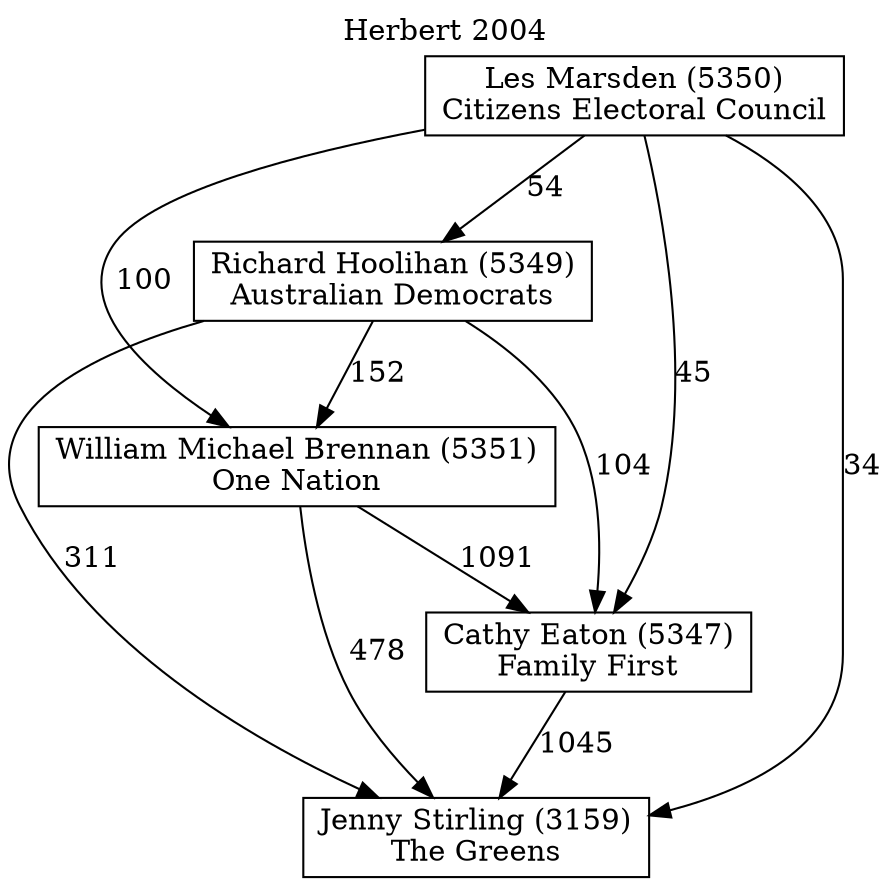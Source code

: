 // House preference flow
digraph "Jenny Stirling (3159)_Herbert_2004" {
	graph [label="Herbert 2004" labelloc=t mclimit=10]
	node [shape=box]
	"Jenny Stirling (3159)" [label="Jenny Stirling (3159)
The Greens"]
	"Cathy Eaton (5347)" [label="Cathy Eaton (5347)
Family First"]
	"William Michael Brennan (5351)" [label="William Michael Brennan (5351)
One Nation"]
	"Richard Hoolihan (5349)" [label="Richard Hoolihan (5349)
Australian Democrats"]
	"Les Marsden (5350)" [label="Les Marsden (5350)
Citizens Electoral Council"]
	"Jenny Stirling (3159)" [label="Jenny Stirling (3159)
The Greens"]
	"William Michael Brennan (5351)" [label="William Michael Brennan (5351)
One Nation"]
	"Richard Hoolihan (5349)" [label="Richard Hoolihan (5349)
Australian Democrats"]
	"Les Marsden (5350)" [label="Les Marsden (5350)
Citizens Electoral Council"]
	"Jenny Stirling (3159)" [label="Jenny Stirling (3159)
The Greens"]
	"Richard Hoolihan (5349)" [label="Richard Hoolihan (5349)
Australian Democrats"]
	"Les Marsden (5350)" [label="Les Marsden (5350)
Citizens Electoral Council"]
	"Jenny Stirling (3159)" [label="Jenny Stirling (3159)
The Greens"]
	"Les Marsden (5350)" [label="Les Marsden (5350)
Citizens Electoral Council"]
	"Les Marsden (5350)" [label="Les Marsden (5350)
Citizens Electoral Council"]
	"Richard Hoolihan (5349)" [label="Richard Hoolihan (5349)
Australian Democrats"]
	"Les Marsden (5350)" [label="Les Marsden (5350)
Citizens Electoral Council"]
	"Les Marsden (5350)" [label="Les Marsden (5350)
Citizens Electoral Council"]
	"William Michael Brennan (5351)" [label="William Michael Brennan (5351)
One Nation"]
	"Richard Hoolihan (5349)" [label="Richard Hoolihan (5349)
Australian Democrats"]
	"Les Marsden (5350)" [label="Les Marsden (5350)
Citizens Electoral Council"]
	"William Michael Brennan (5351)" [label="William Michael Brennan (5351)
One Nation"]
	"Les Marsden (5350)" [label="Les Marsden (5350)
Citizens Electoral Council"]
	"Les Marsden (5350)" [label="Les Marsden (5350)
Citizens Electoral Council"]
	"Richard Hoolihan (5349)" [label="Richard Hoolihan (5349)
Australian Democrats"]
	"Les Marsden (5350)" [label="Les Marsden (5350)
Citizens Electoral Council"]
	"Les Marsden (5350)" [label="Les Marsden (5350)
Citizens Electoral Council"]
	"Cathy Eaton (5347)" [label="Cathy Eaton (5347)
Family First"]
	"William Michael Brennan (5351)" [label="William Michael Brennan (5351)
One Nation"]
	"Richard Hoolihan (5349)" [label="Richard Hoolihan (5349)
Australian Democrats"]
	"Les Marsden (5350)" [label="Les Marsden (5350)
Citizens Electoral Council"]
	"Cathy Eaton (5347)" [label="Cathy Eaton (5347)
Family First"]
	"Richard Hoolihan (5349)" [label="Richard Hoolihan (5349)
Australian Democrats"]
	"Les Marsden (5350)" [label="Les Marsden (5350)
Citizens Electoral Council"]
	"Cathy Eaton (5347)" [label="Cathy Eaton (5347)
Family First"]
	"Les Marsden (5350)" [label="Les Marsden (5350)
Citizens Electoral Council"]
	"Les Marsden (5350)" [label="Les Marsden (5350)
Citizens Electoral Council"]
	"Richard Hoolihan (5349)" [label="Richard Hoolihan (5349)
Australian Democrats"]
	"Les Marsden (5350)" [label="Les Marsden (5350)
Citizens Electoral Council"]
	"Les Marsden (5350)" [label="Les Marsden (5350)
Citizens Electoral Council"]
	"William Michael Brennan (5351)" [label="William Michael Brennan (5351)
One Nation"]
	"Richard Hoolihan (5349)" [label="Richard Hoolihan (5349)
Australian Democrats"]
	"Les Marsden (5350)" [label="Les Marsden (5350)
Citizens Electoral Council"]
	"William Michael Brennan (5351)" [label="William Michael Brennan (5351)
One Nation"]
	"Les Marsden (5350)" [label="Les Marsden (5350)
Citizens Electoral Council"]
	"Les Marsden (5350)" [label="Les Marsden (5350)
Citizens Electoral Council"]
	"Richard Hoolihan (5349)" [label="Richard Hoolihan (5349)
Australian Democrats"]
	"Les Marsden (5350)" [label="Les Marsden (5350)
Citizens Electoral Council"]
	"Les Marsden (5350)" [label="Les Marsden (5350)
Citizens Electoral Council"]
	"Cathy Eaton (5347)" -> "Jenny Stirling (3159)" [label=1045]
	"William Michael Brennan (5351)" -> "Cathy Eaton (5347)" [label=1091]
	"Richard Hoolihan (5349)" -> "William Michael Brennan (5351)" [label=152]
	"Les Marsden (5350)" -> "Richard Hoolihan (5349)" [label=54]
	"William Michael Brennan (5351)" -> "Jenny Stirling (3159)" [label=478]
	"Richard Hoolihan (5349)" -> "Jenny Stirling (3159)" [label=311]
	"Les Marsden (5350)" -> "Jenny Stirling (3159)" [label=34]
	"Les Marsden (5350)" -> "William Michael Brennan (5351)" [label=100]
	"Richard Hoolihan (5349)" -> "Cathy Eaton (5347)" [label=104]
	"Les Marsden (5350)" -> "Cathy Eaton (5347)" [label=45]
}
